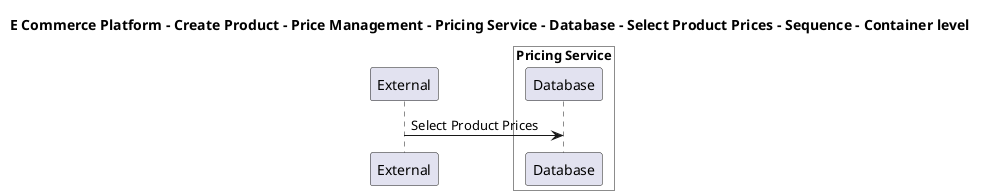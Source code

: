 @startuml

title E Commerce Platform - Create Product - Price Management - Pricing Service - Database - Select Product Prices - Sequence - Container level

participant "External" as C4InterFlow.SoftwareSystems.ExternalSystem

box "Pricing Service" #White
    participant "Database" as ECommercePlatform.CreateProduct.PriceManagement.SoftwareSystems.PricingService.Containers.Database
end box


C4InterFlow.SoftwareSystems.ExternalSystem -> ECommercePlatform.CreateProduct.PriceManagement.SoftwareSystems.PricingService.Containers.Database : Select Product Prices


@enduml
